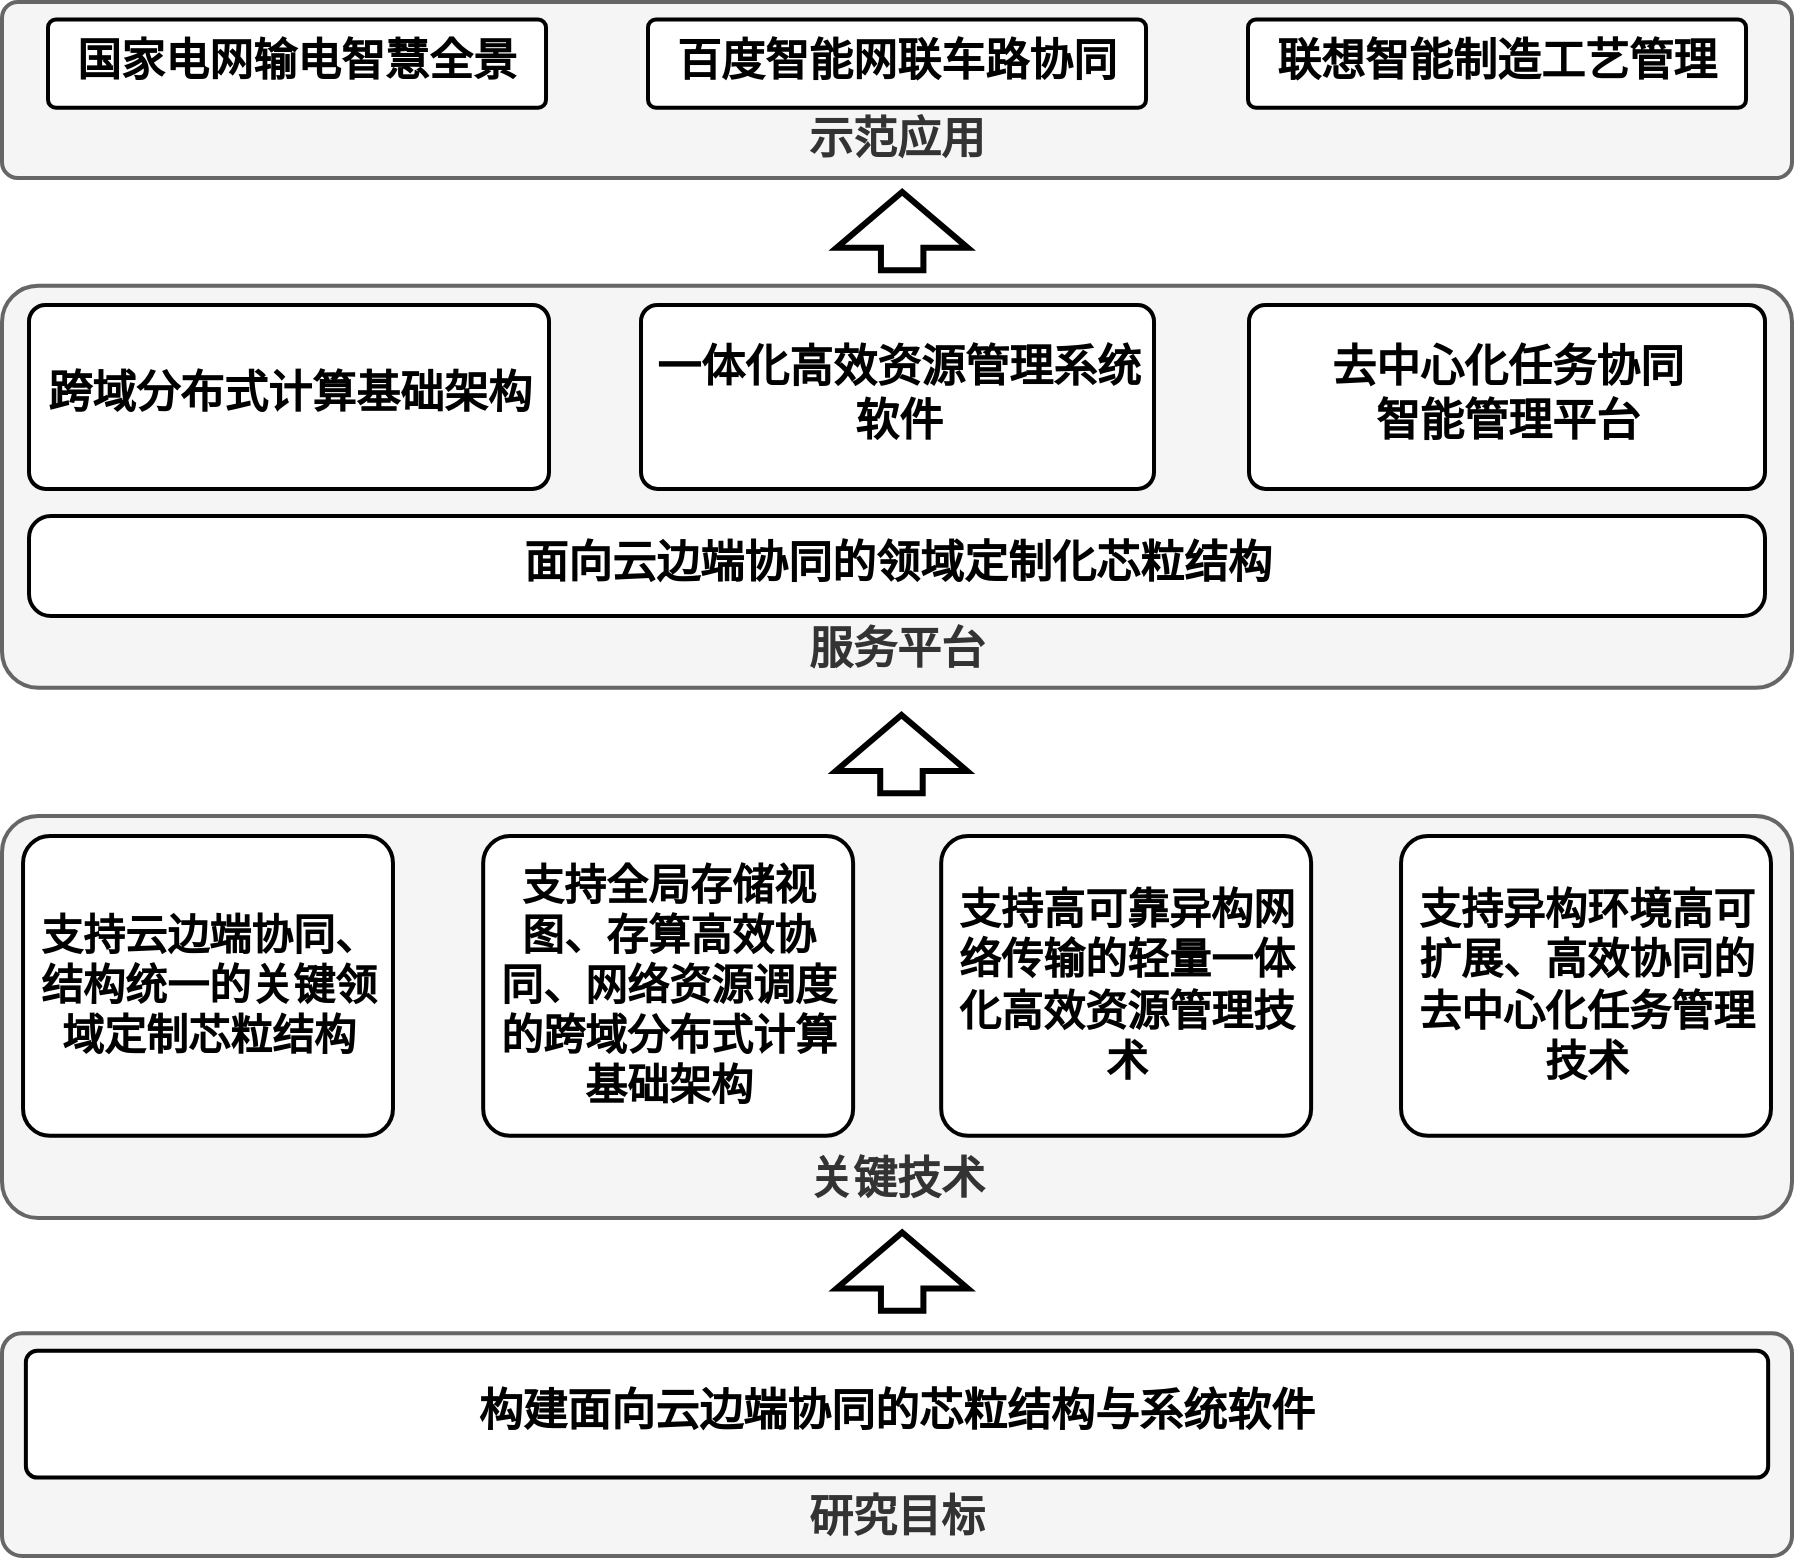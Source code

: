 <mxfile version="21.3.7" type="github">
  <diagram name="第 1 页" id="zC3Tagu_35bqTkBVhJmj">
    <mxGraphModel dx="3303" dy="2149" grid="1" gridSize="10" guides="1" tooltips="1" connect="1" arrows="1" fold="1" page="1" pageScale="1" pageWidth="827" pageHeight="1169" math="0" shadow="0">
      <root>
        <mxCell id="0" />
        <mxCell id="1" parent="0" />
        <mxCell id="8NAlI9hli9GE060XEIZf-3" value="" style="shape=flexArrow;endArrow=classic;html=1;rounded=0;width=19.231;endSize=8.319;endWidth=41.42;strokeWidth=3;fillColor=default;" parent="1" edge="1">
          <mxGeometry width="50" height="50" relative="1" as="geometry">
            <mxPoint x="-1032.917" y="-261.403" as="sourcePoint" />
            <mxPoint x="-1032.917" y="-303.534" as="targetPoint" />
          </mxGeometry>
        </mxCell>
        <mxCell id="8NAlI9hli9GE060XEIZf-4" value="" style="shape=flexArrow;endArrow=classic;html=1;rounded=0;width=19.231;endSize=8.319;endWidth=41.42;strokeWidth=3;fillColor=default;" parent="1" edge="1">
          <mxGeometry width="50" height="50" relative="1" as="geometry">
            <mxPoint x="-1033.267" y="0.132" as="sourcePoint" />
            <mxPoint x="-1033.267" y="-42.0" as="targetPoint" />
          </mxGeometry>
        </mxCell>
        <mxCell id="8NAlI9hli9GE060XEIZf-5" value="" style="shape=flexArrow;endArrow=classic;html=1;rounded=0;width=19.231;endSize=8.319;endWidth=41.42;strokeWidth=3;fillColor=default;" parent="1" edge="1">
          <mxGeometry width="50" height="50" relative="1" as="geometry">
            <mxPoint x="-1032.917" y="258.893" as="sourcePoint" />
            <mxPoint x="-1032.917" y="216.761" as="targetPoint" />
          </mxGeometry>
        </mxCell>
        <mxCell id="qQJQ_tYG-yaWVMvpbUiV-2" value="" style="group" vertex="1" connectable="0" parent="1">
          <mxGeometry x="-1482.995" y="268.58" width="895" height="111.42" as="geometry" />
        </mxCell>
        <mxCell id="8NAlI9hli9GE060XEIZf-7" value="研究目标" style="rounded=1;whiteSpace=wrap;html=1;shadow=0;strokeWidth=2;fontSize=22;verticalAlign=bottom;fontStyle=1;spacingBottom=2;arcSize=9;align=center;spacing=4;fillColor=#f5f5f5;fontColor=#333333;strokeColor=#666666;" parent="qQJQ_tYG-yaWVMvpbUiV-2" vertex="1">
          <mxGeometry width="895" height="111.42" as="geometry" />
        </mxCell>
        <mxCell id="8NAlI9hli9GE060XEIZf-8" value="构建面向云边端协同的芯粒结构与系统软件" style="rounded=1;whiteSpace=wrap;html=1;shadow=0;strokeWidth=2;fontSize=22;verticalAlign=middle;fontStyle=1;spacingBottom=2;arcSize=9;align=center;spacing=4;" parent="qQJQ_tYG-yaWVMvpbUiV-2" vertex="1">
          <mxGeometry x="11.933" y="8.804" width="871.133" height="63.396" as="geometry" />
        </mxCell>
        <mxCell id="qQJQ_tYG-yaWVMvpbUiV-4" value="" style="group" vertex="1" connectable="0" parent="1">
          <mxGeometry x="-1482.995" y="10" width="895" height="201" as="geometry" />
        </mxCell>
        <mxCell id="8NAlI9hli9GE060XEIZf-13" value="关键技术" style="rounded=1;whiteSpace=wrap;html=1;shadow=0;strokeWidth=2;fontSize=22;verticalAlign=bottom;fontStyle=1;spacingBottom=2;arcSize=9;align=center;spacing=4;fillColor=#f5f5f5;fontColor=#333333;strokeColor=#666666;" parent="qQJQ_tYG-yaWVMvpbUiV-4" vertex="1">
          <mxGeometry width="895" height="201" as="geometry" />
        </mxCell>
        <mxCell id="qQJQ_tYG-yaWVMvpbUiV-3" value="" style="group" vertex="1" connectable="0" parent="qQJQ_tYG-yaWVMvpbUiV-4">
          <mxGeometry x="10.515" y="10.0" width="873.97" height="149.92" as="geometry" />
        </mxCell>
        <mxCell id="8NAlI9hli9GE060XEIZf-15" value="支持云边端协同、结构统一的关键领域定制芯粒结构" style="rounded=1;whiteSpace=wrap;html=1;shadow=0;strokeWidth=2;fontSize=21;verticalAlign=middle;fontStyle=1;spacingBottom=2;arcSize=9;" parent="qQJQ_tYG-yaWVMvpbUiV-3" vertex="1">
          <mxGeometry width="184.97" height="149.92" as="geometry" />
        </mxCell>
        <mxCell id="8NAlI9hli9GE060XEIZf-16" value="支持全局存储视图、存算高效协同、网络资源调度的跨域分布式计算基础架构" style="rounded=1;whiteSpace=wrap;html=1;shadow=0;strokeWidth=2;fontSize=21;verticalAlign=middle;fontStyle=1;spacingBottom=2;arcSize=9;" parent="qQJQ_tYG-yaWVMvpbUiV-3" vertex="1">
          <mxGeometry x="230.07" width="184.97" height="149.92" as="geometry" />
        </mxCell>
        <mxCell id="8NAlI9hli9GE060XEIZf-17" value="支持高可靠异构网络传输的轻量一体化高效资源管理技术" style="rounded=1;whiteSpace=wrap;html=1;shadow=0;strokeWidth=2;fontSize=21;verticalAlign=middle;fontStyle=1;spacingBottom=2;arcSize=9;" parent="qQJQ_tYG-yaWVMvpbUiV-3" vertex="1">
          <mxGeometry x="459.07" width="184.97" height="149.92" as="geometry" />
        </mxCell>
        <mxCell id="8NAlI9hli9GE060XEIZf-18" value="支持异构环境高可扩展、高效协同的去中心化任务管理技术" style="rounded=1;whiteSpace=wrap;html=1;shadow=0;strokeWidth=2;fontSize=21;verticalAlign=middle;fontStyle=1;spacingBottom=2;arcSize=9;" parent="qQJQ_tYG-yaWVMvpbUiV-3" vertex="1">
          <mxGeometry x="689.0" width="184.97" height="149.92" as="geometry" />
        </mxCell>
        <mxCell id="qQJQ_tYG-yaWVMvpbUiV-6" value="" style="group" vertex="1" connectable="0" parent="1">
          <mxGeometry x="-1482.995" y="-255.12" width="895" height="201" as="geometry" />
        </mxCell>
        <mxCell id="8NAlI9hli9GE060XEIZf-20" value="服务平台" style="rounded=1;whiteSpace=wrap;html=1;shadow=0;strokeWidth=2;fontSize=22;verticalAlign=bottom;fontStyle=1;spacingBottom=2;arcSize=9;align=center;spacing=4;fillColor=#f5f5f5;fontColor=#333333;strokeColor=#666666;" parent="qQJQ_tYG-yaWVMvpbUiV-6" vertex="1">
          <mxGeometry width="895" height="201" as="geometry" />
        </mxCell>
        <mxCell id="qQJQ_tYG-yaWVMvpbUiV-5" value="" style="group" vertex="1" connectable="0" parent="qQJQ_tYG-yaWVMvpbUiV-6">
          <mxGeometry x="13.5" y="9.56" width="868" height="155.56" as="geometry" />
        </mxCell>
        <mxCell id="8NAlI9hli9GE060XEIZf-23" value="去中心化任务协同&lt;br&gt;智能管理平台" style="rounded=1;whiteSpace=wrap;html=1;shadow=0;strokeWidth=2;fontSize=22;verticalAlign=middle;fontStyle=1;spacingBottom=2;arcSize=9;align=center;spacing=4;" parent="qQJQ_tYG-yaWVMvpbUiV-5" vertex="1">
          <mxGeometry x="610" width="258" height="92" as="geometry" />
        </mxCell>
        <mxCell id="8NAlI9hli9GE060XEIZf-25" value="面向云边端协同的领域定制化芯粒结构" style="rounded=1;whiteSpace=wrap;html=1;shadow=0;strokeWidth=2;fontSize=22;verticalAlign=middle;fontStyle=1;spacingBottom=2;arcSize=22;align=center;spacing=4;" parent="qQJQ_tYG-yaWVMvpbUiV-5" vertex="1">
          <mxGeometry y="105.56" width="868" height="50" as="geometry" />
        </mxCell>
        <mxCell id="8NAlI9hli9GE060XEIZf-29" value="跨域分布式计算基础架构" style="rounded=1;whiteSpace=wrap;html=1;shadow=0;strokeWidth=2;fontSize=22;verticalAlign=middle;fontStyle=1;spacingBottom=2;arcSize=9;align=center;spacing=4;" parent="qQJQ_tYG-yaWVMvpbUiV-5" vertex="1">
          <mxGeometry width="260" height="92" as="geometry" />
        </mxCell>
        <mxCell id="8NAlI9hli9GE060XEIZf-30" value="一体化高效资源管理系统软件" style="rounded=1;whiteSpace=wrap;html=1;shadow=0;strokeWidth=2;fontSize=22;verticalAlign=middle;fontStyle=1;spacingBottom=2;arcSize=9;align=center;spacing=4;" parent="qQJQ_tYG-yaWVMvpbUiV-5" vertex="1">
          <mxGeometry x="306" width="256.5" height="92" as="geometry" />
        </mxCell>
        <mxCell id="qQJQ_tYG-yaWVMvpbUiV-8" value="" style="group" vertex="1" connectable="0" parent="1">
          <mxGeometry x="-1482.995" y="-397" width="895" height="88.05" as="geometry" />
        </mxCell>
        <mxCell id="8NAlI9hli9GE060XEIZf-10" value="示范应用" style="rounded=1;whiteSpace=wrap;html=1;shadow=0;strokeWidth=2;fontSize=22;verticalAlign=bottom;fontStyle=1;spacingBottom=2;arcSize=9;align=center;spacing=4;fillColor=#f5f5f5;fontColor=#333333;strokeColor=#666666;" parent="qQJQ_tYG-yaWVMvpbUiV-8" vertex="1">
          <mxGeometry width="895" height="88.05" as="geometry" />
        </mxCell>
        <mxCell id="qQJQ_tYG-yaWVMvpbUiV-7" value="" style="group" vertex="1" connectable="0" parent="qQJQ_tYG-yaWVMvpbUiV-8">
          <mxGeometry x="22.995" y="8.81" width="849.01" height="44.03" as="geometry" />
        </mxCell>
        <mxCell id="8NAlI9hli9GE060XEIZf-26" value="百度智能网联车路协同" style="rounded=1;whiteSpace=wrap;html=1;shadow=0;strokeWidth=2;fontSize=22;verticalAlign=middle;fontStyle=1;spacingBottom=2;arcSize=9;align=center;spacing=4;flipH=1;" parent="qQJQ_tYG-yaWVMvpbUiV-7" vertex="1">
          <mxGeometry x="300" width="249.01" height="44.03" as="geometry" />
        </mxCell>
        <mxCell id="8NAlI9hli9GE060XEIZf-27" value="国家电网输电智慧全景" style="rounded=1;whiteSpace=wrap;html=1;shadow=0;strokeWidth=2;fontSize=22;verticalAlign=middle;fontStyle=1;spacingBottom=2;arcSize=9;align=center;spacing=4;flipH=1;" parent="qQJQ_tYG-yaWVMvpbUiV-7" vertex="1">
          <mxGeometry width="249.01" height="44.03" as="geometry" />
        </mxCell>
        <mxCell id="8NAlI9hli9GE060XEIZf-28" value="联想智能制造工艺管理" style="rounded=1;whiteSpace=wrap;html=1;shadow=0;strokeWidth=2;fontSize=22;verticalAlign=middle;fontStyle=1;spacingBottom=2;arcSize=9;align=center;spacing=4;flipH=1;" parent="qQJQ_tYG-yaWVMvpbUiV-7" vertex="1">
          <mxGeometry x="600" width="249.01" height="44.03" as="geometry" />
        </mxCell>
      </root>
    </mxGraphModel>
  </diagram>
</mxfile>
